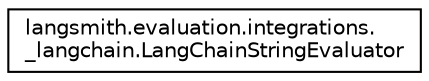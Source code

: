 digraph "Graphical Class Hierarchy"
{
 // LATEX_PDF_SIZE
  edge [fontname="Helvetica",fontsize="10",labelfontname="Helvetica",labelfontsize="10"];
  node [fontname="Helvetica",fontsize="10",shape=record];
  rankdir="LR";
  Node0 [label="langsmith.evaluation.integrations.\l_langchain.LangChainStringEvaluator",height=0.2,width=0.4,color="black", fillcolor="white", style="filled",URL="$classlangsmith_1_1evaluation_1_1integrations_1_1__langchain_1_1LangChainStringEvaluator.html",tooltip=" "];
}
